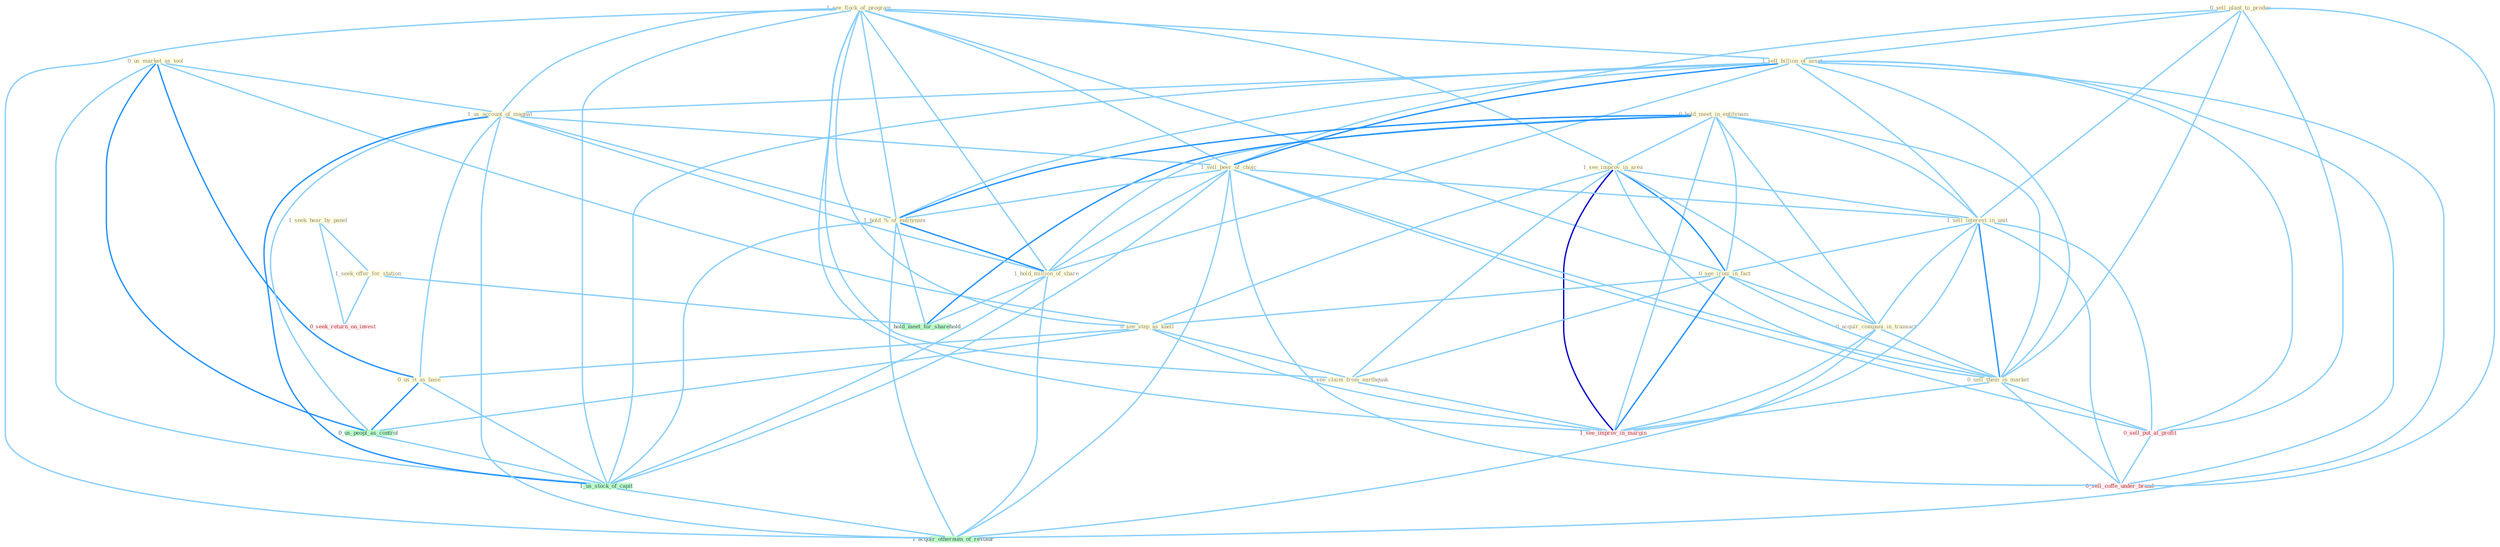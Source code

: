 Graph G{ 
    node
    [shape=polygon,style=filled,width=.5,height=.06,color="#BDFCC9",fixedsize=true,fontsize=4,
    fontcolor="#2f4f4f"];
    {node
    [color="#ffffe0", fontcolor="#8b7d6b"] "1_seek_hear_by_panel " "0_us_market_as_tool " "0_sell_plant_to_produc " "1_seek_offer_for_station " "1_see_flock_of_program " "1_sell_billion_of_asset " "0_hold_meet_in_entitynam " "1_us_account_of_magnat " "1_see_improv_in_area " "1_sell_beer_of_choic " "1_sell_interest_in_unit " "0_see_ironi_in_fact " "0_see_step_as_knell " "1_hold_%_of_entitynam " "0_us_it_as_base " "0_acquir_compani_in_transact " "1_see_claim_from_earthquak " "1_hold_million_of_share " "0_sell_them_in_market "}
{node [color="#fff0f5", fontcolor="#b22222"] "0_sell_put_at_profit " "0_seek_return_on_invest " "1_see_improv_in_margin " "0_sell_coffe_under_brand "}
edge [color="#B0E2FF"];

	"1_seek_hear_by_panel " -- "1_seek_offer_for_station " [w="1", color="#87cefa" ];
	"1_seek_hear_by_panel " -- "0_seek_return_on_invest " [w="1", color="#87cefa" ];
	"0_us_market_as_tool " -- "1_us_account_of_magnat " [w="1", color="#87cefa" ];
	"0_us_market_as_tool " -- "0_see_step_as_knell " [w="1", color="#87cefa" ];
	"0_us_market_as_tool " -- "0_us_it_as_base " [w="2", color="#1e90ff" , len=0.8];
	"0_us_market_as_tool " -- "0_us_peopl_as_control " [w="2", color="#1e90ff" , len=0.8];
	"0_us_market_as_tool " -- "1_us_stock_of_capit " [w="1", color="#87cefa" ];
	"0_sell_plant_to_produc " -- "1_sell_billion_of_asset " [w="1", color="#87cefa" ];
	"0_sell_plant_to_produc " -- "1_sell_beer_of_choic " [w="1", color="#87cefa" ];
	"0_sell_plant_to_produc " -- "1_sell_interest_in_unit " [w="1", color="#87cefa" ];
	"0_sell_plant_to_produc " -- "0_sell_them_in_market " [w="1", color="#87cefa" ];
	"0_sell_plant_to_produc " -- "0_sell_put_at_profit " [w="1", color="#87cefa" ];
	"0_sell_plant_to_produc " -- "0_sell_coffe_under_brand " [w="1", color="#87cefa" ];
	"1_seek_offer_for_station " -- "0_seek_return_on_invest " [w="1", color="#87cefa" ];
	"1_seek_offer_for_station " -- "1_hold_meet_for_sharehold " [w="1", color="#87cefa" ];
	"1_see_flock_of_program " -- "1_sell_billion_of_asset " [w="1", color="#87cefa" ];
	"1_see_flock_of_program " -- "1_us_account_of_magnat " [w="1", color="#87cefa" ];
	"1_see_flock_of_program " -- "1_see_improv_in_area " [w="1", color="#87cefa" ];
	"1_see_flock_of_program " -- "1_sell_beer_of_choic " [w="1", color="#87cefa" ];
	"1_see_flock_of_program " -- "0_see_ironi_in_fact " [w="1", color="#87cefa" ];
	"1_see_flock_of_program " -- "0_see_step_as_knell " [w="1", color="#87cefa" ];
	"1_see_flock_of_program " -- "1_hold_%_of_entitynam " [w="1", color="#87cefa" ];
	"1_see_flock_of_program " -- "1_see_claim_from_earthquak " [w="1", color="#87cefa" ];
	"1_see_flock_of_program " -- "1_hold_million_of_share " [w="1", color="#87cefa" ];
	"1_see_flock_of_program " -- "1_us_stock_of_capit " [w="1", color="#87cefa" ];
	"1_see_flock_of_program " -- "1_see_improv_in_margin " [w="1", color="#87cefa" ];
	"1_see_flock_of_program " -- "1_acquir_othernum_of_restaur " [w="1", color="#87cefa" ];
	"1_sell_billion_of_asset " -- "1_us_account_of_magnat " [w="1", color="#87cefa" ];
	"1_sell_billion_of_asset " -- "1_sell_beer_of_choic " [w="2", color="#1e90ff" , len=0.8];
	"1_sell_billion_of_asset " -- "1_sell_interest_in_unit " [w="1", color="#87cefa" ];
	"1_sell_billion_of_asset " -- "1_hold_%_of_entitynam " [w="1", color="#87cefa" ];
	"1_sell_billion_of_asset " -- "1_hold_million_of_share " [w="1", color="#87cefa" ];
	"1_sell_billion_of_asset " -- "0_sell_them_in_market " [w="1", color="#87cefa" ];
	"1_sell_billion_of_asset " -- "0_sell_put_at_profit " [w="1", color="#87cefa" ];
	"1_sell_billion_of_asset " -- "1_us_stock_of_capit " [w="1", color="#87cefa" ];
	"1_sell_billion_of_asset " -- "0_sell_coffe_under_brand " [w="1", color="#87cefa" ];
	"1_sell_billion_of_asset " -- "1_acquir_othernum_of_restaur " [w="1", color="#87cefa" ];
	"0_hold_meet_in_entitynam " -- "1_see_improv_in_area " [w="1", color="#87cefa" ];
	"0_hold_meet_in_entitynam " -- "1_sell_interest_in_unit " [w="1", color="#87cefa" ];
	"0_hold_meet_in_entitynam " -- "0_see_ironi_in_fact " [w="1", color="#87cefa" ];
	"0_hold_meet_in_entitynam " -- "1_hold_%_of_entitynam " [w="2", color="#1e90ff" , len=0.8];
	"0_hold_meet_in_entitynam " -- "0_acquir_compani_in_transact " [w="1", color="#87cefa" ];
	"0_hold_meet_in_entitynam " -- "1_hold_million_of_share " [w="1", color="#87cefa" ];
	"0_hold_meet_in_entitynam " -- "0_sell_them_in_market " [w="1", color="#87cefa" ];
	"0_hold_meet_in_entitynam " -- "1_see_improv_in_margin " [w="1", color="#87cefa" ];
	"0_hold_meet_in_entitynam " -- "1_hold_meet_for_sharehold " [w="2", color="#1e90ff" , len=0.8];
	"1_us_account_of_magnat " -- "1_sell_beer_of_choic " [w="1", color="#87cefa" ];
	"1_us_account_of_magnat " -- "1_hold_%_of_entitynam " [w="1", color="#87cefa" ];
	"1_us_account_of_magnat " -- "0_us_it_as_base " [w="1", color="#87cefa" ];
	"1_us_account_of_magnat " -- "1_hold_million_of_share " [w="1", color="#87cefa" ];
	"1_us_account_of_magnat " -- "0_us_peopl_as_control " [w="1", color="#87cefa" ];
	"1_us_account_of_magnat " -- "1_us_stock_of_capit " [w="2", color="#1e90ff" , len=0.8];
	"1_us_account_of_magnat " -- "1_acquir_othernum_of_restaur " [w="1", color="#87cefa" ];
	"1_see_improv_in_area " -- "1_sell_interest_in_unit " [w="1", color="#87cefa" ];
	"1_see_improv_in_area " -- "0_see_ironi_in_fact " [w="2", color="#1e90ff" , len=0.8];
	"1_see_improv_in_area " -- "0_see_step_as_knell " [w="1", color="#87cefa" ];
	"1_see_improv_in_area " -- "0_acquir_compani_in_transact " [w="1", color="#87cefa" ];
	"1_see_improv_in_area " -- "1_see_claim_from_earthquak " [w="1", color="#87cefa" ];
	"1_see_improv_in_area " -- "0_sell_them_in_market " [w="1", color="#87cefa" ];
	"1_see_improv_in_area " -- "1_see_improv_in_margin " [w="3", color="#0000cd" , len=0.6];
	"1_sell_beer_of_choic " -- "1_sell_interest_in_unit " [w="1", color="#87cefa" ];
	"1_sell_beer_of_choic " -- "1_hold_%_of_entitynam " [w="1", color="#87cefa" ];
	"1_sell_beer_of_choic " -- "1_hold_million_of_share " [w="1", color="#87cefa" ];
	"1_sell_beer_of_choic " -- "0_sell_them_in_market " [w="1", color="#87cefa" ];
	"1_sell_beer_of_choic " -- "0_sell_put_at_profit " [w="1", color="#87cefa" ];
	"1_sell_beer_of_choic " -- "1_us_stock_of_capit " [w="1", color="#87cefa" ];
	"1_sell_beer_of_choic " -- "0_sell_coffe_under_brand " [w="1", color="#87cefa" ];
	"1_sell_beer_of_choic " -- "1_acquir_othernum_of_restaur " [w="1", color="#87cefa" ];
	"1_sell_interest_in_unit " -- "0_see_ironi_in_fact " [w="1", color="#87cefa" ];
	"1_sell_interest_in_unit " -- "0_acquir_compani_in_transact " [w="1", color="#87cefa" ];
	"1_sell_interest_in_unit " -- "0_sell_them_in_market " [w="2", color="#1e90ff" , len=0.8];
	"1_sell_interest_in_unit " -- "0_sell_put_at_profit " [w="1", color="#87cefa" ];
	"1_sell_interest_in_unit " -- "1_see_improv_in_margin " [w="1", color="#87cefa" ];
	"1_sell_interest_in_unit " -- "0_sell_coffe_under_brand " [w="1", color="#87cefa" ];
	"0_see_ironi_in_fact " -- "0_see_step_as_knell " [w="1", color="#87cefa" ];
	"0_see_ironi_in_fact " -- "0_acquir_compani_in_transact " [w="1", color="#87cefa" ];
	"0_see_ironi_in_fact " -- "1_see_claim_from_earthquak " [w="1", color="#87cefa" ];
	"0_see_ironi_in_fact " -- "0_sell_them_in_market " [w="1", color="#87cefa" ];
	"0_see_ironi_in_fact " -- "1_see_improv_in_margin " [w="2", color="#1e90ff" , len=0.8];
	"0_see_step_as_knell " -- "0_us_it_as_base " [w="1", color="#87cefa" ];
	"0_see_step_as_knell " -- "1_see_claim_from_earthquak " [w="1", color="#87cefa" ];
	"0_see_step_as_knell " -- "0_us_peopl_as_control " [w="1", color="#87cefa" ];
	"0_see_step_as_knell " -- "1_see_improv_in_margin " [w="1", color="#87cefa" ];
	"1_hold_%_of_entitynam " -- "1_hold_million_of_share " [w="2", color="#1e90ff" , len=0.8];
	"1_hold_%_of_entitynam " -- "1_us_stock_of_capit " [w="1", color="#87cefa" ];
	"1_hold_%_of_entitynam " -- "1_hold_meet_for_sharehold " [w="1", color="#87cefa" ];
	"1_hold_%_of_entitynam " -- "1_acquir_othernum_of_restaur " [w="1", color="#87cefa" ];
	"0_us_it_as_base " -- "0_us_peopl_as_control " [w="2", color="#1e90ff" , len=0.8];
	"0_us_it_as_base " -- "1_us_stock_of_capit " [w="1", color="#87cefa" ];
	"0_acquir_compani_in_transact " -- "0_sell_them_in_market " [w="1", color="#87cefa" ];
	"0_acquir_compani_in_transact " -- "1_see_improv_in_margin " [w="1", color="#87cefa" ];
	"0_acquir_compani_in_transact " -- "1_acquir_othernum_of_restaur " [w="1", color="#87cefa" ];
	"1_see_claim_from_earthquak " -- "1_see_improv_in_margin " [w="1", color="#87cefa" ];
	"1_hold_million_of_share " -- "1_us_stock_of_capit " [w="1", color="#87cefa" ];
	"1_hold_million_of_share " -- "1_hold_meet_for_sharehold " [w="1", color="#87cefa" ];
	"1_hold_million_of_share " -- "1_acquir_othernum_of_restaur " [w="1", color="#87cefa" ];
	"0_sell_them_in_market " -- "0_sell_put_at_profit " [w="1", color="#87cefa" ];
	"0_sell_them_in_market " -- "1_see_improv_in_margin " [w="1", color="#87cefa" ];
	"0_sell_them_in_market " -- "0_sell_coffe_under_brand " [w="1", color="#87cefa" ];
	"0_us_peopl_as_control " -- "1_us_stock_of_capit " [w="1", color="#87cefa" ];
	"0_sell_put_at_profit " -- "0_sell_coffe_under_brand " [w="1", color="#87cefa" ];
	"1_us_stock_of_capit " -- "1_acquir_othernum_of_restaur " [w="1", color="#87cefa" ];
}